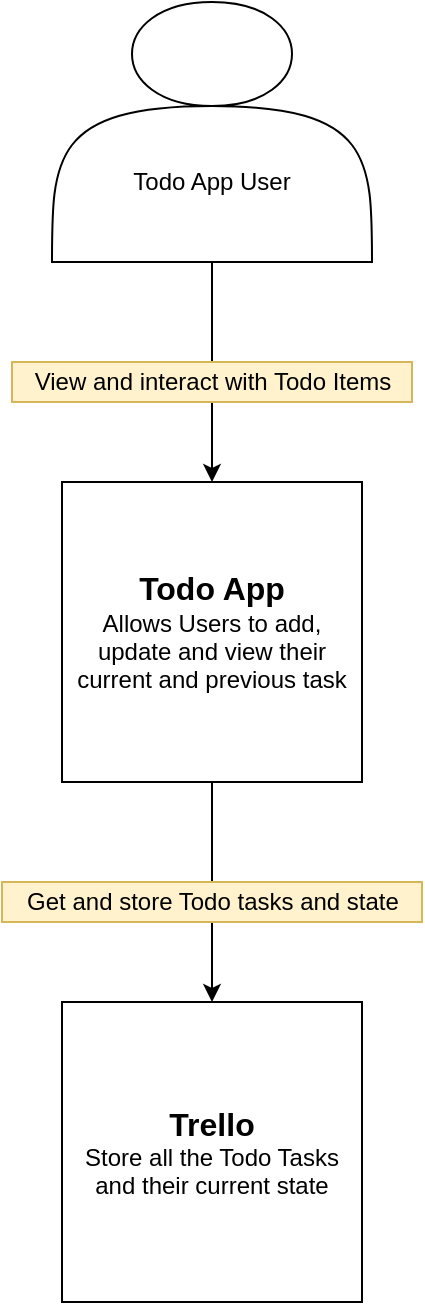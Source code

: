 <mxfile version="13.7.8" type="device"><diagram id="YLMjfUfvHrZqPBtTVOMM" name="Page-1"><mxGraphModel dx="2062" dy="1151" grid="1" gridSize="10" guides="1" tooltips="1" connect="1" arrows="1" fold="1" page="1" pageScale="1" pageWidth="850" pageHeight="1100" math="0" shadow="0"><root><mxCell id="0"/><mxCell id="1" parent="0"/><mxCell id="P8gG1rITBjQNuqPkPwQO-5" style="edgeStyle=orthogonalEdgeStyle;rounded=0;orthogonalLoop=1;jettySize=auto;html=1;entryX=0.5;entryY=0;entryDx=0;entryDy=0;" edge="1" parent="1" source="P8gG1rITBjQNuqPkPwQO-1" target="P8gG1rITBjQNuqPkPwQO-3"><mxGeometry relative="1" as="geometry"/></mxCell><mxCell id="P8gG1rITBjQNuqPkPwQO-1" value="" style="shape=actor;whiteSpace=wrap;html=1;" vertex="1" parent="1"><mxGeometry x="380" y="90" width="160" height="130" as="geometry"/></mxCell><mxCell id="P8gG1rITBjQNuqPkPwQO-2" value="Todo App User" style="text;html=1;strokeColor=none;fillColor=none;align=center;verticalAlign=middle;whiteSpace=wrap;rounded=0;" vertex="1" parent="1"><mxGeometry x="400" y="170" width="120" height="20" as="geometry"/></mxCell><mxCell id="P8gG1rITBjQNuqPkPwQO-9" style="edgeStyle=orthogonalEdgeStyle;rounded=0;orthogonalLoop=1;jettySize=auto;html=1;entryX=0.5;entryY=0;entryDx=0;entryDy=0;" edge="1" parent="1" source="P8gG1rITBjQNuqPkPwQO-3" target="P8gG1rITBjQNuqPkPwQO-8"><mxGeometry relative="1" as="geometry"/></mxCell><mxCell id="P8gG1rITBjQNuqPkPwQO-3" value="&lt;div&gt;&lt;b&gt;&lt;font style=&quot;font-size: 16px&quot;&gt;Todo App&lt;/font&gt;&lt;/b&gt;&lt;/div&gt;&lt;div&gt;Allows Users to add, update and view their current and previous task&lt;br&gt;&lt;/div&gt;" style="whiteSpace=wrap;html=1;aspect=fixed;" vertex="1" parent="1"><mxGeometry x="385" y="330" width="150" height="150" as="geometry"/></mxCell><mxCell id="P8gG1rITBjQNuqPkPwQO-6" value="View and interact with Todo Items" style="text;html=1;align=center;verticalAlign=middle;resizable=0;points=[];autosize=1;fillColor=#fff2cc;strokeColor=#d6b656;" vertex="1" parent="1"><mxGeometry x="360" y="270" width="200" height="20" as="geometry"/></mxCell><mxCell id="P8gG1rITBjQNuqPkPwQO-8" value="&lt;div&gt;&lt;font size=&quot;1&quot;&gt;&lt;b style=&quot;font-size: 16px&quot;&gt;Trello&lt;/b&gt;&lt;/font&gt;&lt;/div&gt;&lt;div&gt;&lt;font style=&quot;font-size: 12px&quot;&gt;&lt;span&gt;Store all the Todo Tasks and their current state&lt;br&gt;&lt;/span&gt;&lt;b&gt;&lt;/b&gt;&lt;/font&gt;&lt;/div&gt;" style="whiteSpace=wrap;html=1;aspect=fixed;" vertex="1" parent="1"><mxGeometry x="385" y="590" width="150" height="150" as="geometry"/></mxCell><mxCell id="P8gG1rITBjQNuqPkPwQO-11" value="Get and store Todo tasks and state" style="text;html=1;align=center;verticalAlign=middle;resizable=0;points=[];autosize=1;fillColor=#fff2cc;strokeColor=#d6b656;" vertex="1" parent="1"><mxGeometry x="355" y="530" width="210" height="20" as="geometry"/></mxCell></root></mxGraphModel></diagram></mxfile>